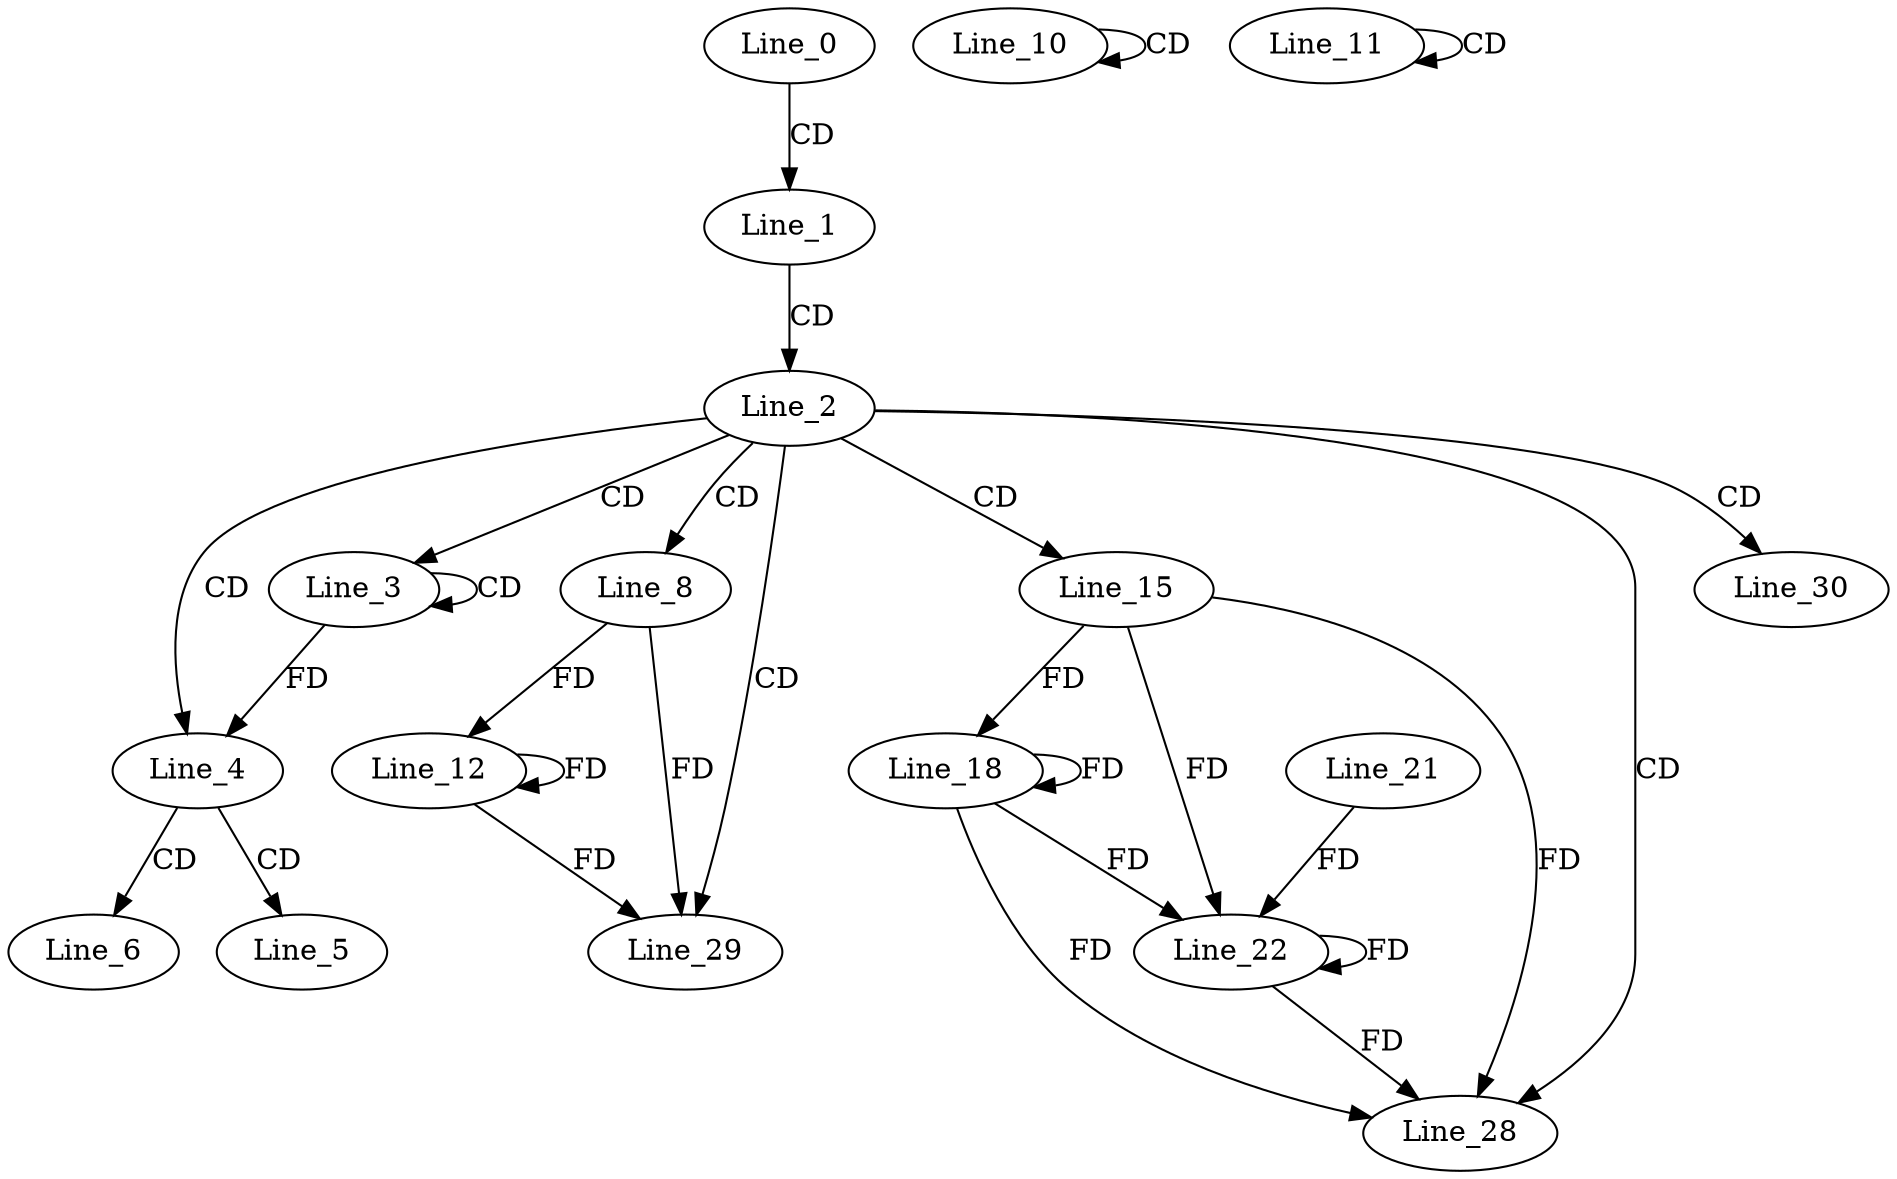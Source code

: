 digraph G {
  Line_0;
  Line_1;
  Line_2;
  Line_3;
  Line_3;
  Line_4;
  Line_5;
  Line_6;
  Line_8;
  Line_10;
  Line_10;
  Line_11;
  Line_11;
  Line_12;
  Line_15;
  Line_18;
  Line_22;
  Line_22;
  Line_21;
  Line_28;
  Line_28;
  Line_29;
  Line_30;
  Line_0 -> Line_1 [ label="CD" ];
  Line_1 -> Line_2 [ label="CD" ];
  Line_2 -> Line_3 [ label="CD" ];
  Line_3 -> Line_3 [ label="CD" ];
  Line_2 -> Line_4 [ label="CD" ];
  Line_3 -> Line_4 [ label="FD" ];
  Line_4 -> Line_5 [ label="CD" ];
  Line_4 -> Line_6 [ label="CD" ];
  Line_2 -> Line_8 [ label="CD" ];
  Line_10 -> Line_10 [ label="CD" ];
  Line_11 -> Line_11 [ label="CD" ];
  Line_8 -> Line_12 [ label="FD" ];
  Line_12 -> Line_12 [ label="FD" ];
  Line_2 -> Line_15 [ label="CD" ];
  Line_15 -> Line_18 [ label="FD" ];
  Line_18 -> Line_18 [ label="FD" ];
  Line_15 -> Line_22 [ label="FD" ];
  Line_18 -> Line_22 [ label="FD" ];
  Line_22 -> Line_22 [ label="FD" ];
  Line_21 -> Line_22 [ label="FD" ];
  Line_2 -> Line_28 [ label="CD" ];
  Line_15 -> Line_28 [ label="FD" ];
  Line_18 -> Line_28 [ label="FD" ];
  Line_22 -> Line_28 [ label="FD" ];
  Line_2 -> Line_29 [ label="CD" ];
  Line_8 -> Line_29 [ label="FD" ];
  Line_12 -> Line_29 [ label="FD" ];
  Line_2 -> Line_30 [ label="CD" ];
}

